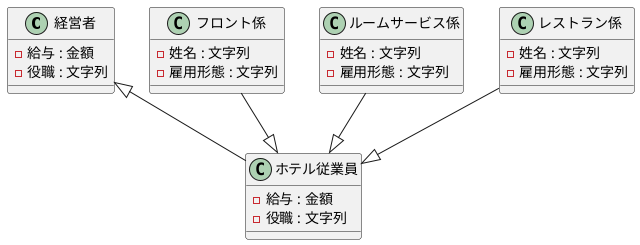 @startuml 演習2-2
class 経営者 {
    - 給与 : 金額
    - 役職 : 文字列
}

class ホテル従業員 {
    - 給与 : 金額
    - 役職 : 文字列
}

class フロント係 {
    - 姓名 : 文字列
    - 雇用形態 : 文字列
}

class ルームサービス係 {
    - 姓名 : 文字列
    - 雇用形態 : 文字列
}

class レストラン係 {
    - 姓名 : 文字列
    - 雇用形態 : 文字列
}

経営者 <|-- ホテル従業員

フロント係 --|> ホテル従業員
ルームサービス係 --|> ホテル従業員
レストラン係 --|> ホテル従業員

@enduml
